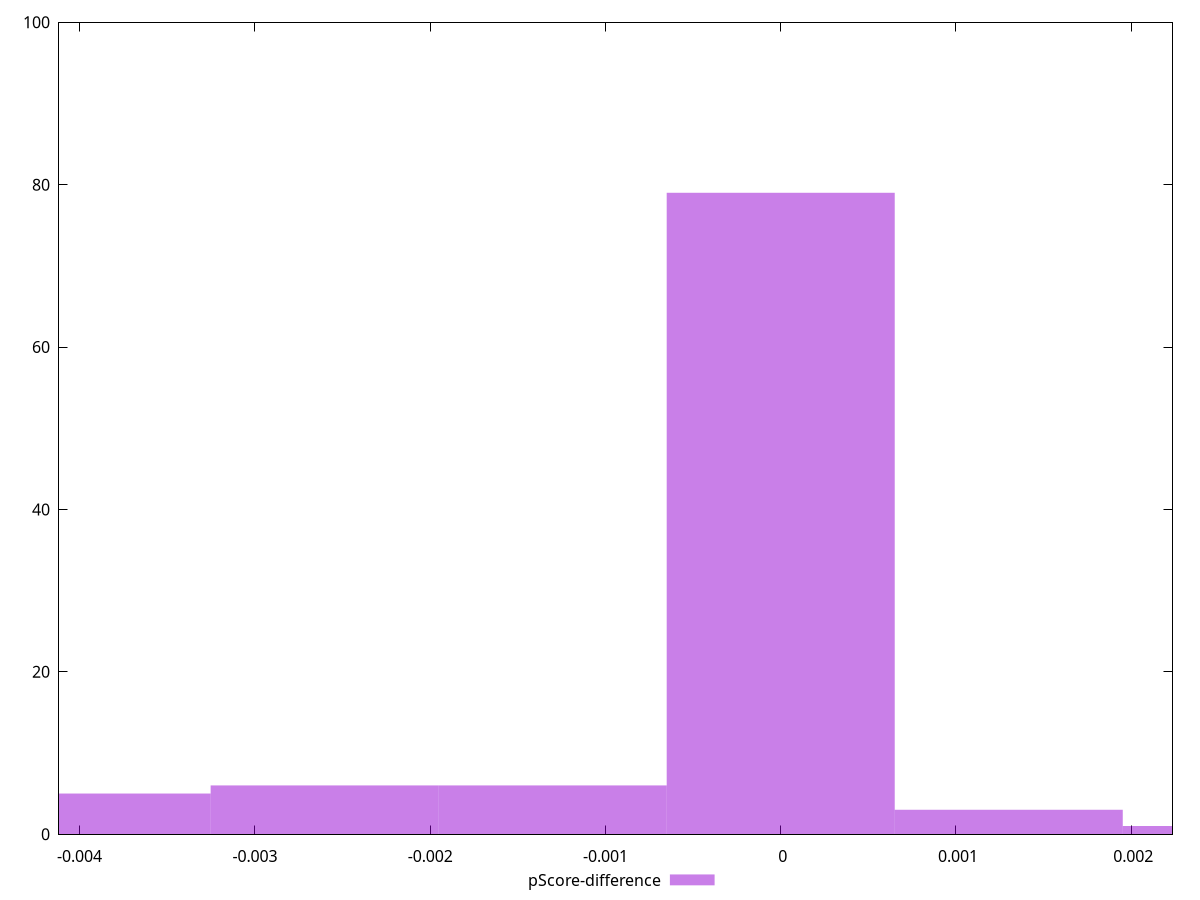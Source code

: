 reset

$pScoreDifference <<EOF
0 79
-0.001301024346689376 6
-0.002602048693378752 6
-0.003903073040068128 5
0.001301024346689376 3
0.002602048693378752 1
EOF

set key outside below
set boxwidth 0.001301024346689376
set xrange [-0.004117647058823504:0.0022352941176470575]
set yrange [0:100]
set trange [0:100]
set style fill transparent solid 0.5 noborder
set terminal svg size 640, 490 enhanced background rgb 'white'
set output "reprap/uses-rel-preload/samples/pages+cached+noexternal+nomedia+nocss+nojs/pScore-difference/histogram.svg"

plot $pScoreDifference title "pScore-difference" with boxes

reset
